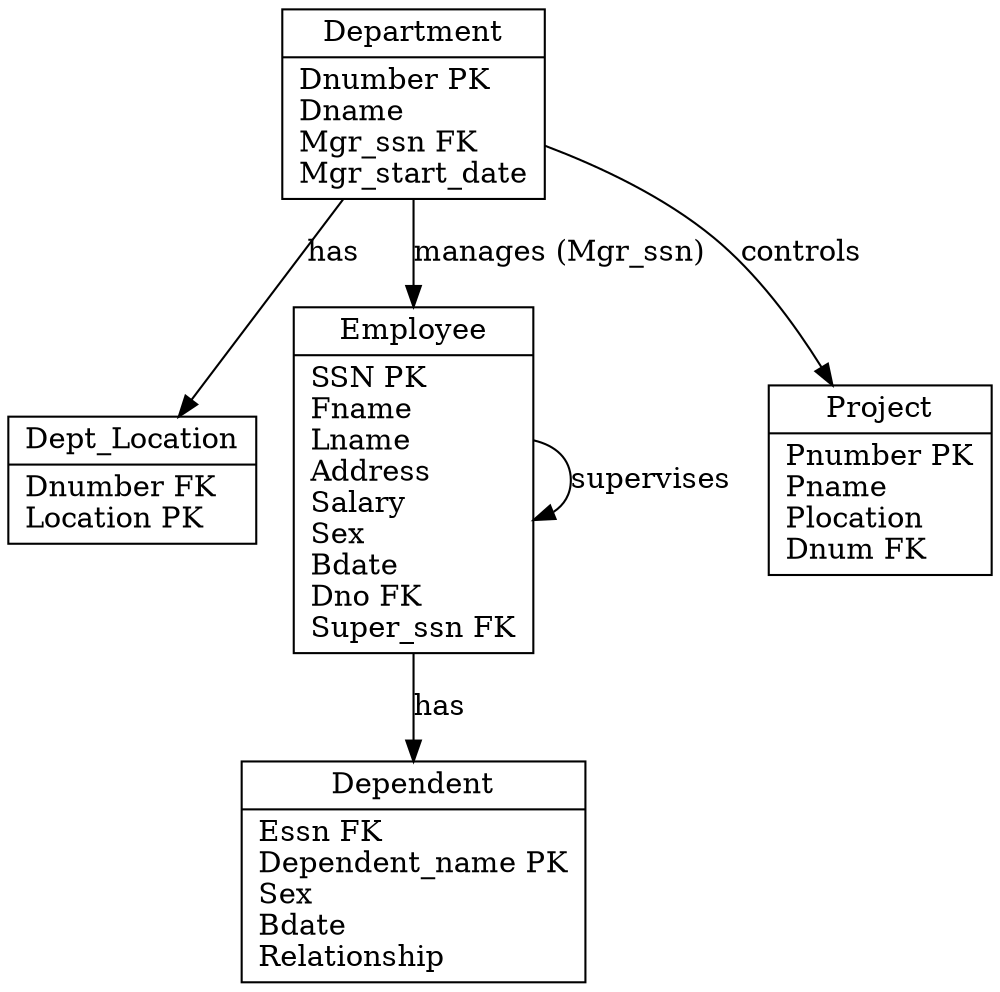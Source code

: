 digraph CompanyER {
  node [shape=record];
  Department [label="{Department|Dnumber PK\lDname\lMgr_ssn FK\lMgr_start_date\l}"];
  Dept_Location [label="{Dept_Location|Dnumber FK\lLocation PK\l}"];
  Employee [label="{Employee|SSN PK\lFname\lLname\lAddress\lSalary\lSex\lBdate\lDno FK\lSuper_ssn FK\l}"];
  Project [label="{Project|Pnumber PK\lPname\lPlocation\lDnum FK\l}"];
  Dependent [label="{Dependent|Essn FK\lDependent_name PK\lSex\lBdate\lRelationship\l}"];

  Department -> Dept_Location [label="has"];
  Department -> Employee [label="manages (Mgr_ssn)"];
  Department -> Project [label="controls"];
  Employee -> Employee [label="supervises"];
  Employee -> Dependent [label="has"];
}